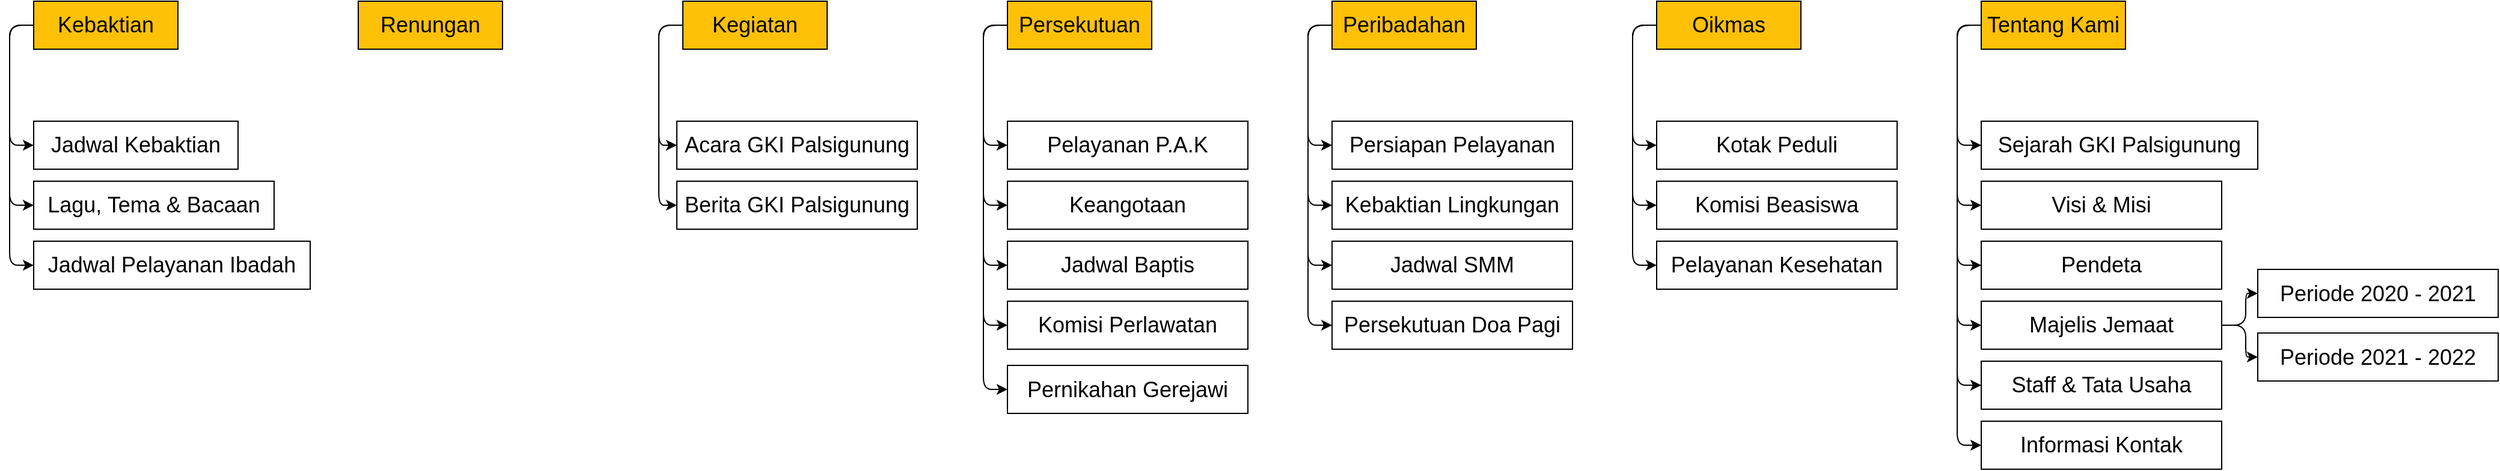 <mxfile version="15.7.4" type="github" pages="2">
  <diagram id="7AULFHyz5qsApN5HjDMf" name="Website">
    <mxGraphModel dx="1730" dy="975" grid="1" gridSize="10" guides="1" tooltips="1" connect="1" arrows="1" fold="1" page="1" pageScale="1" pageWidth="1169" pageHeight="827" math="0" shadow="0">
      <root>
        <mxCell id="0" />
        <mxCell id="1" parent="0" />
        <mxCell id="ZnOyd_s6FaFxM5RJmOr9-26" style="edgeStyle=orthogonalEdgeStyle;orthogonalLoop=1;jettySize=auto;html=1;exitX=0;exitY=0.5;exitDx=0;exitDy=0;entryX=0;entryY=0.5;entryDx=0;entryDy=0;fontSize=18;" parent="1" source="ZnOyd_s6FaFxM5RJmOr9-1" target="ZnOyd_s6FaFxM5RJmOr9-11" edge="1">
          <mxGeometry relative="1" as="geometry" />
        </mxCell>
        <mxCell id="ZnOyd_s6FaFxM5RJmOr9-27" style="edgeStyle=orthogonalEdgeStyle;orthogonalLoop=1;jettySize=auto;html=1;exitX=0;exitY=0.5;exitDx=0;exitDy=0;entryX=0;entryY=0.5;entryDx=0;entryDy=0;fontSize=18;" parent="1" source="ZnOyd_s6FaFxM5RJmOr9-1" target="ZnOyd_s6FaFxM5RJmOr9-12" edge="1">
          <mxGeometry relative="1" as="geometry" />
        </mxCell>
        <mxCell id="ZnOyd_s6FaFxM5RJmOr9-28" style="edgeStyle=orthogonalEdgeStyle;orthogonalLoop=1;jettySize=auto;html=1;exitX=0;exitY=0.5;exitDx=0;exitDy=0;entryX=0;entryY=0.5;entryDx=0;entryDy=0;fontSize=18;" parent="1" source="ZnOyd_s6FaFxM5RJmOr9-1" target="ZnOyd_s6FaFxM5RJmOr9-13" edge="1">
          <mxGeometry relative="1" as="geometry" />
        </mxCell>
        <mxCell id="ZnOyd_s6FaFxM5RJmOr9-1" value="&lt;font style=&quot;font-size: 18px&quot;&gt;Kebaktian&lt;/font&gt;" style="whiteSpace=wrap;html=1;rounded=0;fillColor=#FFC107;" parent="1" vertex="1">
          <mxGeometry x="50" y="90" width="120" height="40" as="geometry" />
        </mxCell>
        <mxCell id="ZnOyd_s6FaFxM5RJmOr9-2" value="&lt;font style=&quot;font-size: 18px&quot;&gt;Renungan&lt;/font&gt;" style="whiteSpace=wrap;html=1;rounded=0;fillColor=#FFC107;" parent="1" vertex="1">
          <mxGeometry x="320" y="90" width="120" height="40" as="geometry" />
        </mxCell>
        <mxCell id="ZnOyd_s6FaFxM5RJmOr9-29" style="edgeStyle=orthogonalEdgeStyle;orthogonalLoop=1;jettySize=auto;html=1;exitX=0;exitY=0.5;exitDx=0;exitDy=0;entryX=0;entryY=0.5;entryDx=0;entryDy=0;fontSize=18;" parent="1" source="ZnOyd_s6FaFxM5RJmOr9-3" target="ZnOyd_s6FaFxM5RJmOr9-17" edge="1">
          <mxGeometry relative="1" as="geometry" />
        </mxCell>
        <mxCell id="ZnOyd_s6FaFxM5RJmOr9-30" style="edgeStyle=orthogonalEdgeStyle;orthogonalLoop=1;jettySize=auto;html=1;exitX=0;exitY=0.5;exitDx=0;exitDy=0;entryX=0;entryY=0.5;entryDx=0;entryDy=0;fontSize=18;" parent="1" source="ZnOyd_s6FaFxM5RJmOr9-3" target="ZnOyd_s6FaFxM5RJmOr9-18" edge="1">
          <mxGeometry relative="1" as="geometry" />
        </mxCell>
        <mxCell id="ZnOyd_s6FaFxM5RJmOr9-3" value="&lt;font style=&quot;font-size: 18px&quot;&gt;Kegiatan&lt;/font&gt;" style="whiteSpace=wrap;html=1;rounded=0;fillColor=#FFC107;" parent="1" vertex="1">
          <mxGeometry x="590" y="90" width="120" height="40" as="geometry" />
        </mxCell>
        <mxCell id="ZnOyd_s6FaFxM5RJmOr9-34" style="edgeStyle=orthogonalEdgeStyle;orthogonalLoop=1;jettySize=auto;html=1;exitX=0;exitY=0.5;exitDx=0;exitDy=0;entryX=0;entryY=0.5;entryDx=0;entryDy=0;fontSize=18;" parent="1" source="ZnOyd_s6FaFxM5RJmOr9-4" target="ZnOyd_s6FaFxM5RJmOr9-21" edge="1">
          <mxGeometry relative="1" as="geometry" />
        </mxCell>
        <mxCell id="ZnOyd_s6FaFxM5RJmOr9-35" style="edgeStyle=orthogonalEdgeStyle;orthogonalLoop=1;jettySize=auto;html=1;exitX=0;exitY=0.5;exitDx=0;exitDy=0;entryX=0;entryY=0.5;entryDx=0;entryDy=0;fontSize=18;" parent="1" source="ZnOyd_s6FaFxM5RJmOr9-4" target="ZnOyd_s6FaFxM5RJmOr9-22" edge="1">
          <mxGeometry relative="1" as="geometry" />
        </mxCell>
        <mxCell id="ZnOyd_s6FaFxM5RJmOr9-36" style="edgeStyle=orthogonalEdgeStyle;orthogonalLoop=1;jettySize=auto;html=1;exitX=0;exitY=0.5;exitDx=0;exitDy=0;entryX=0;entryY=0.5;entryDx=0;entryDy=0;fontSize=18;" parent="1" source="ZnOyd_s6FaFxM5RJmOr9-4" target="ZnOyd_s6FaFxM5RJmOr9-31" edge="1">
          <mxGeometry relative="1" as="geometry" />
        </mxCell>
        <mxCell id="ZnOyd_s6FaFxM5RJmOr9-37" style="edgeStyle=orthogonalEdgeStyle;orthogonalLoop=1;jettySize=auto;html=1;exitX=0;exitY=0.5;exitDx=0;exitDy=0;entryX=0;entryY=0.5;entryDx=0;entryDy=0;fontSize=18;" parent="1" source="ZnOyd_s6FaFxM5RJmOr9-4" target="ZnOyd_s6FaFxM5RJmOr9-32" edge="1">
          <mxGeometry relative="1" as="geometry" />
        </mxCell>
        <mxCell id="ZnOyd_s6FaFxM5RJmOr9-38" style="edgeStyle=orthogonalEdgeStyle;orthogonalLoop=1;jettySize=auto;html=1;exitX=0;exitY=0.5;exitDx=0;exitDy=0;entryX=0;entryY=0.5;entryDx=0;entryDy=0;fontSize=18;" parent="1" source="ZnOyd_s6FaFxM5RJmOr9-4" target="ZnOyd_s6FaFxM5RJmOr9-33" edge="1">
          <mxGeometry relative="1" as="geometry" />
        </mxCell>
        <mxCell id="ZnOyd_s6FaFxM5RJmOr9-4" value="&lt;font style=&quot;font-size: 18px&quot;&gt;Persekutuan&lt;/font&gt;" style="whiteSpace=wrap;html=1;rounded=0;fillColor=#FFC107;" parent="1" vertex="1">
          <mxGeometry x="860" y="90" width="120" height="40" as="geometry" />
        </mxCell>
        <mxCell id="ZnOyd_s6FaFxM5RJmOr9-44" style="edgeStyle=orthogonalEdgeStyle;orthogonalLoop=1;jettySize=auto;html=1;exitX=0;exitY=0.5;exitDx=0;exitDy=0;entryX=0;entryY=0.5;entryDx=0;entryDy=0;fontSize=18;" parent="1" source="ZnOyd_s6FaFxM5RJmOr9-5" target="ZnOyd_s6FaFxM5RJmOr9-39" edge="1">
          <mxGeometry relative="1" as="geometry" />
        </mxCell>
        <mxCell id="ZnOyd_s6FaFxM5RJmOr9-45" style="edgeStyle=orthogonalEdgeStyle;orthogonalLoop=1;jettySize=auto;html=1;exitX=0;exitY=0.5;exitDx=0;exitDy=0;entryX=0;entryY=0.5;entryDx=0;entryDy=0;fontSize=18;" parent="1" source="ZnOyd_s6FaFxM5RJmOr9-5" target="ZnOyd_s6FaFxM5RJmOr9-40" edge="1">
          <mxGeometry relative="1" as="geometry" />
        </mxCell>
        <mxCell id="ZnOyd_s6FaFxM5RJmOr9-46" style="edgeStyle=orthogonalEdgeStyle;orthogonalLoop=1;jettySize=auto;html=1;exitX=0;exitY=0.5;exitDx=0;exitDy=0;entryX=0;entryY=0.5;entryDx=0;entryDy=0;fontSize=18;" parent="1" source="ZnOyd_s6FaFxM5RJmOr9-5" target="ZnOyd_s6FaFxM5RJmOr9-41" edge="1">
          <mxGeometry relative="1" as="geometry" />
        </mxCell>
        <mxCell id="ZnOyd_s6FaFxM5RJmOr9-47" style="edgeStyle=orthogonalEdgeStyle;orthogonalLoop=1;jettySize=auto;html=1;exitX=0;exitY=0.5;exitDx=0;exitDy=0;entryX=0;entryY=0.5;entryDx=0;entryDy=0;fontSize=18;" parent="1" source="ZnOyd_s6FaFxM5RJmOr9-5" target="ZnOyd_s6FaFxM5RJmOr9-42" edge="1">
          <mxGeometry relative="1" as="geometry" />
        </mxCell>
        <mxCell id="ZnOyd_s6FaFxM5RJmOr9-5" value="&lt;font style=&quot;font-size: 18px&quot;&gt;Peribadahan&lt;/font&gt;" style="whiteSpace=wrap;html=1;rounded=0;fillColor=#FFC107;" parent="1" vertex="1">
          <mxGeometry x="1130" y="90" width="120" height="40" as="geometry" />
        </mxCell>
        <mxCell id="ZnOyd_s6FaFxM5RJmOr9-51" style="edgeStyle=orthogonalEdgeStyle;orthogonalLoop=1;jettySize=auto;html=1;exitX=0;exitY=0.5;exitDx=0;exitDy=0;entryX=0;entryY=0.5;entryDx=0;entryDy=0;fontSize=18;" parent="1" source="ZnOyd_s6FaFxM5RJmOr9-6" target="ZnOyd_s6FaFxM5RJmOr9-48" edge="1">
          <mxGeometry relative="1" as="geometry" />
        </mxCell>
        <mxCell id="ZnOyd_s6FaFxM5RJmOr9-52" style="edgeStyle=orthogonalEdgeStyle;orthogonalLoop=1;jettySize=auto;html=1;exitX=0;exitY=0.5;exitDx=0;exitDy=0;entryX=0;entryY=0.5;entryDx=0;entryDy=0;fontSize=18;" parent="1" source="ZnOyd_s6FaFxM5RJmOr9-6" target="ZnOyd_s6FaFxM5RJmOr9-49" edge="1">
          <mxGeometry relative="1" as="geometry" />
        </mxCell>
        <mxCell id="ZnOyd_s6FaFxM5RJmOr9-53" style="edgeStyle=orthogonalEdgeStyle;orthogonalLoop=1;jettySize=auto;html=1;exitX=0;exitY=0.5;exitDx=0;exitDy=0;entryX=0;entryY=0.5;entryDx=0;entryDy=0;fontSize=18;" parent="1" source="ZnOyd_s6FaFxM5RJmOr9-6" target="ZnOyd_s6FaFxM5RJmOr9-50" edge="1">
          <mxGeometry relative="1" as="geometry" />
        </mxCell>
        <mxCell id="ZnOyd_s6FaFxM5RJmOr9-6" value="&lt;font style=&quot;font-size: 18px&quot;&gt;Oikmas&lt;/font&gt;" style="whiteSpace=wrap;html=1;rounded=0;fillColor=#FFC107;" parent="1" vertex="1">
          <mxGeometry x="1400" y="90" width="120" height="40" as="geometry" />
        </mxCell>
        <mxCell id="ZnOyd_s6FaFxM5RJmOr9-61" style="edgeStyle=orthogonalEdgeStyle;orthogonalLoop=1;jettySize=auto;html=1;exitX=0;exitY=0.5;exitDx=0;exitDy=0;entryX=0;entryY=0.5;entryDx=0;entryDy=0;fontSize=18;" parent="1" source="ZnOyd_s6FaFxM5RJmOr9-7" target="ZnOyd_s6FaFxM5RJmOr9-54" edge="1">
          <mxGeometry relative="1" as="geometry" />
        </mxCell>
        <mxCell id="ZnOyd_s6FaFxM5RJmOr9-62" style="edgeStyle=orthogonalEdgeStyle;orthogonalLoop=1;jettySize=auto;html=1;exitX=0;exitY=0.5;exitDx=0;exitDy=0;entryX=0;entryY=0.5;entryDx=0;entryDy=0;fontSize=18;" parent="1" source="ZnOyd_s6FaFxM5RJmOr9-7" target="ZnOyd_s6FaFxM5RJmOr9-55" edge="1">
          <mxGeometry relative="1" as="geometry" />
        </mxCell>
        <mxCell id="ZnOyd_s6FaFxM5RJmOr9-63" style="edgeStyle=orthogonalEdgeStyle;orthogonalLoop=1;jettySize=auto;html=1;exitX=0;exitY=0.5;exitDx=0;exitDy=0;entryX=0;entryY=0.5;entryDx=0;entryDy=0;fontSize=18;" parent="1" source="ZnOyd_s6FaFxM5RJmOr9-7" target="ZnOyd_s6FaFxM5RJmOr9-56" edge="1">
          <mxGeometry relative="1" as="geometry" />
        </mxCell>
        <mxCell id="ZnOyd_s6FaFxM5RJmOr9-64" style="edgeStyle=orthogonalEdgeStyle;orthogonalLoop=1;jettySize=auto;html=1;exitX=0;exitY=0.5;exitDx=0;exitDy=0;entryX=0;entryY=0.5;entryDx=0;entryDy=0;fontSize=18;" parent="1" source="ZnOyd_s6FaFxM5RJmOr9-7" target="ZnOyd_s6FaFxM5RJmOr9-57" edge="1">
          <mxGeometry relative="1" as="geometry" />
        </mxCell>
        <mxCell id="ZnOyd_s6FaFxM5RJmOr9-65" style="edgeStyle=orthogonalEdgeStyle;orthogonalLoop=1;jettySize=auto;html=1;exitX=0;exitY=0.5;exitDx=0;exitDy=0;entryX=0;entryY=0.5;entryDx=0;entryDy=0;fontSize=18;" parent="1" source="ZnOyd_s6FaFxM5RJmOr9-7" target="ZnOyd_s6FaFxM5RJmOr9-58" edge="1">
          <mxGeometry relative="1" as="geometry" />
        </mxCell>
        <mxCell id="ZnOyd_s6FaFxM5RJmOr9-66" style="edgeStyle=orthogonalEdgeStyle;orthogonalLoop=1;jettySize=auto;html=1;exitX=0;exitY=0.5;exitDx=0;exitDy=0;entryX=0;entryY=0.5;entryDx=0;entryDy=0;fontSize=18;" parent="1" source="ZnOyd_s6FaFxM5RJmOr9-7" target="ZnOyd_s6FaFxM5RJmOr9-59" edge="1">
          <mxGeometry relative="1" as="geometry" />
        </mxCell>
        <mxCell id="ZnOyd_s6FaFxM5RJmOr9-7" value="&lt;font style=&quot;font-size: 18px&quot;&gt;Tentang Kami&lt;/font&gt;" style="whiteSpace=wrap;html=1;rounded=0;fillColor=#FFC107;" parent="1" vertex="1">
          <mxGeometry x="1670" y="90" width="120" height="40" as="geometry" />
        </mxCell>
        <mxCell id="ZnOyd_s6FaFxM5RJmOr9-11" value="&lt;font style=&quot;font-size: 18px&quot;&gt;Jadwal Kebaktian&lt;/font&gt;" style="whiteSpace=wrap;html=1;rounded=0;" parent="1" vertex="1">
          <mxGeometry x="50" y="190" width="170" height="40" as="geometry" />
        </mxCell>
        <mxCell id="ZnOyd_s6FaFxM5RJmOr9-12" value="&lt;font style=&quot;font-size: 18px&quot;&gt;Lagu, Tema &amp;amp; Bacaan&lt;/font&gt;" style="whiteSpace=wrap;html=1;rounded=0;" parent="1" vertex="1">
          <mxGeometry x="50" y="240" width="200" height="40" as="geometry" />
        </mxCell>
        <mxCell id="ZnOyd_s6FaFxM5RJmOr9-13" value="&lt;font style=&quot;font-size: 18px&quot;&gt;Jadwal Pelayanan Ibadah&lt;/font&gt;" style="whiteSpace=wrap;html=1;rounded=0;" parent="1" vertex="1">
          <mxGeometry x="50" y="290" width="230" height="40" as="geometry" />
        </mxCell>
        <mxCell id="ZnOyd_s6FaFxM5RJmOr9-17" value="&lt;font style=&quot;font-size: 18px&quot;&gt;Acara GKI Palsigunung&lt;/font&gt;" style="whiteSpace=wrap;html=1;rounded=0;" parent="1" vertex="1">
          <mxGeometry x="585" y="190" width="200" height="40" as="geometry" />
        </mxCell>
        <mxCell id="ZnOyd_s6FaFxM5RJmOr9-18" value="&lt;font style=&quot;font-size: 18px&quot;&gt;Berita GKI Palsigunung&lt;/font&gt;" style="whiteSpace=wrap;html=1;rounded=0;" parent="1" vertex="1">
          <mxGeometry x="585" y="240" width="200" height="40" as="geometry" />
        </mxCell>
        <mxCell id="ZnOyd_s6FaFxM5RJmOr9-21" value="&lt;font style=&quot;font-size: 18px&quot;&gt;Pelayanan P.A.K&lt;/font&gt;" style="whiteSpace=wrap;html=1;rounded=0;" parent="1" vertex="1">
          <mxGeometry x="860" y="190" width="200" height="40" as="geometry" />
        </mxCell>
        <mxCell id="ZnOyd_s6FaFxM5RJmOr9-22" value="&lt;font style=&quot;font-size: 18px&quot;&gt;Keangotaan&lt;/font&gt;" style="whiteSpace=wrap;html=1;rounded=0;" parent="1" vertex="1">
          <mxGeometry x="860" y="240" width="200" height="40" as="geometry" />
        </mxCell>
        <mxCell id="ZnOyd_s6FaFxM5RJmOr9-31" value="&lt;font style=&quot;font-size: 18px&quot;&gt;Jadwal Baptis&lt;/font&gt;" style="whiteSpace=wrap;html=1;rounded=0;" parent="1" vertex="1">
          <mxGeometry x="860" y="290" width="200" height="40" as="geometry" />
        </mxCell>
        <mxCell id="ZnOyd_s6FaFxM5RJmOr9-32" value="&lt;font style=&quot;font-size: 18px&quot;&gt;Komisi Perlawatan&lt;/font&gt;" style="whiteSpace=wrap;html=1;rounded=0;" parent="1" vertex="1">
          <mxGeometry x="860" y="340" width="200" height="40" as="geometry" />
        </mxCell>
        <mxCell id="ZnOyd_s6FaFxM5RJmOr9-33" value="&lt;font style=&quot;font-size: 18px&quot;&gt;Pernikahan Gerejawi&lt;/font&gt;" style="whiteSpace=wrap;html=1;rounded=0;" parent="1" vertex="1">
          <mxGeometry x="860" y="393.5" width="200" height="40" as="geometry" />
        </mxCell>
        <mxCell id="ZnOyd_s6FaFxM5RJmOr9-39" value="&lt;font style=&quot;font-size: 18px&quot;&gt;Persiapan Pelayanan&lt;/font&gt;" style="whiteSpace=wrap;html=1;rounded=0;" parent="1" vertex="1">
          <mxGeometry x="1130" y="190" width="200" height="40" as="geometry" />
        </mxCell>
        <mxCell id="ZnOyd_s6FaFxM5RJmOr9-40" value="&lt;font style=&quot;font-size: 18px&quot;&gt;Kebaktian Lingkungan&lt;/font&gt;" style="whiteSpace=wrap;html=1;rounded=0;" parent="1" vertex="1">
          <mxGeometry x="1130" y="240" width="200" height="40" as="geometry" />
        </mxCell>
        <mxCell id="ZnOyd_s6FaFxM5RJmOr9-41" value="&lt;font style=&quot;font-size: 18px&quot;&gt;Jadwal SMM&lt;/font&gt;" style="whiteSpace=wrap;html=1;rounded=0;" parent="1" vertex="1">
          <mxGeometry x="1130" y="290" width="200" height="40" as="geometry" />
        </mxCell>
        <mxCell id="ZnOyd_s6FaFxM5RJmOr9-42" value="&lt;font style=&quot;font-size: 18px&quot;&gt;Persekutuan Doa Pagi&lt;/font&gt;" style="whiteSpace=wrap;html=1;rounded=0;" parent="1" vertex="1">
          <mxGeometry x="1130" y="340" width="200" height="40" as="geometry" />
        </mxCell>
        <mxCell id="ZnOyd_s6FaFxM5RJmOr9-48" value="&lt;font style=&quot;font-size: 18px&quot;&gt;Kotak Peduli&lt;/font&gt;" style="whiteSpace=wrap;html=1;rounded=0;" parent="1" vertex="1">
          <mxGeometry x="1400" y="190" width="200" height="40" as="geometry" />
        </mxCell>
        <mxCell id="ZnOyd_s6FaFxM5RJmOr9-49" value="&lt;font style=&quot;font-size: 18px&quot;&gt;Komisi Beasiswa&lt;/font&gt;" style="whiteSpace=wrap;html=1;rounded=0;" parent="1" vertex="1">
          <mxGeometry x="1400" y="240" width="200" height="40" as="geometry" />
        </mxCell>
        <mxCell id="ZnOyd_s6FaFxM5RJmOr9-50" value="&lt;font style=&quot;font-size: 18px&quot;&gt;Pelayanan Kesehatan&lt;/font&gt;" style="whiteSpace=wrap;html=1;rounded=0;" parent="1" vertex="1">
          <mxGeometry x="1400" y="290" width="200" height="40" as="geometry" />
        </mxCell>
        <mxCell id="ZnOyd_s6FaFxM5RJmOr9-54" value="&lt;font style=&quot;font-size: 18px&quot;&gt;Sejarah GKI Palsigunung&lt;/font&gt;" style="whiteSpace=wrap;html=1;rounded=0;" parent="1" vertex="1">
          <mxGeometry x="1670" y="190" width="230" height="40" as="geometry" />
        </mxCell>
        <mxCell id="ZnOyd_s6FaFxM5RJmOr9-55" value="&lt;font style=&quot;font-size: 18px&quot;&gt;Visi &amp;amp; Misi&lt;/font&gt;" style="whiteSpace=wrap;html=1;rounded=0;" parent="1" vertex="1">
          <mxGeometry x="1670" y="240" width="200" height="40" as="geometry" />
        </mxCell>
        <mxCell id="ZnOyd_s6FaFxM5RJmOr9-56" value="&lt;font style=&quot;font-size: 18px&quot;&gt;Pendeta&lt;/font&gt;" style="whiteSpace=wrap;html=1;rounded=0;" parent="1" vertex="1">
          <mxGeometry x="1670" y="290" width="200" height="40" as="geometry" />
        </mxCell>
        <mxCell id="ZnOyd_s6FaFxM5RJmOr9-70" style="edgeStyle=orthogonalEdgeStyle;orthogonalLoop=1;jettySize=auto;html=1;exitX=1;exitY=0.5;exitDx=0;exitDy=0;entryX=0;entryY=0.5;entryDx=0;entryDy=0;fontSize=18;" parent="1" source="ZnOyd_s6FaFxM5RJmOr9-57" target="ZnOyd_s6FaFxM5RJmOr9-67" edge="1">
          <mxGeometry relative="1" as="geometry" />
        </mxCell>
        <mxCell id="ZnOyd_s6FaFxM5RJmOr9-71" style="edgeStyle=orthogonalEdgeStyle;orthogonalLoop=1;jettySize=auto;html=1;exitX=1;exitY=0.5;exitDx=0;exitDy=0;entryX=0;entryY=0.5;entryDx=0;entryDy=0;fontSize=18;" parent="1" source="ZnOyd_s6FaFxM5RJmOr9-57" target="ZnOyd_s6FaFxM5RJmOr9-68" edge="1">
          <mxGeometry relative="1" as="geometry" />
        </mxCell>
        <mxCell id="ZnOyd_s6FaFxM5RJmOr9-57" value="&lt;font style=&quot;font-size: 18px&quot;&gt;Majelis Jemaat&lt;/font&gt;" style="whiteSpace=wrap;html=1;rounded=0;" parent="1" vertex="1">
          <mxGeometry x="1670" y="340" width="200" height="40" as="geometry" />
        </mxCell>
        <mxCell id="ZnOyd_s6FaFxM5RJmOr9-58" value="&lt;font style=&quot;font-size: 18px&quot;&gt;Staff &amp;amp; Tata Usaha&lt;/font&gt;" style="whiteSpace=wrap;html=1;rounded=0;" parent="1" vertex="1">
          <mxGeometry x="1670" y="390" width="200" height="40" as="geometry" />
        </mxCell>
        <mxCell id="ZnOyd_s6FaFxM5RJmOr9-59" value="&lt;font style=&quot;font-size: 18px&quot;&gt;Informasi Kontak&lt;/font&gt;" style="whiteSpace=wrap;html=1;rounded=0;" parent="1" vertex="1">
          <mxGeometry x="1670" y="440" width="200" height="40" as="geometry" />
        </mxCell>
        <mxCell id="ZnOyd_s6FaFxM5RJmOr9-67" value="&lt;font style=&quot;font-size: 18px&quot;&gt;Periode 2020 - 2021&lt;/font&gt;" style="whiteSpace=wrap;html=1;rounded=0;" parent="1" vertex="1">
          <mxGeometry x="1900" y="313.5" width="200" height="40" as="geometry" />
        </mxCell>
        <mxCell id="ZnOyd_s6FaFxM5RJmOr9-68" value="&lt;font style=&quot;font-size: 18px&quot;&gt;Periode 2021 - 2022&lt;/font&gt;" style="whiteSpace=wrap;html=1;rounded=0;" parent="1" vertex="1">
          <mxGeometry x="1900" y="366.5" width="200" height="40" as="geometry" />
        </mxCell>
      </root>
    </mxGraphModel>
  </diagram>
  <diagram name="Mobile Application" id="D6u4H3SOBDfg5aEY_SB5">
    <mxGraphModel dx="1730" dy="975" grid="1" gridSize="10" guides="1" tooltips="1" connect="1" arrows="1" fold="1" page="1" pageScale="1" pageWidth="1169" pageHeight="827" math="0" shadow="0">
      <root>
        <mxCell id="OJvUEoggR4DSw2i5ZtSV-0" />
        <mxCell id="OJvUEoggR4DSw2i5ZtSV-1" parent="OJvUEoggR4DSw2i5ZtSV-0" />
        <mxCell id="OJvUEoggR4DSw2i5ZtSV-2" style="edgeStyle=orthogonalEdgeStyle;orthogonalLoop=1;jettySize=auto;html=1;exitX=0;exitY=0.5;exitDx=0;exitDy=0;entryX=0;entryY=0.5;entryDx=0;entryDy=0;fontSize=18;" edge="1" parent="OJvUEoggR4DSw2i5ZtSV-1" source="OJvUEoggR4DSw2i5ZtSV-5" target="OJvUEoggR4DSw2i5ZtSV-32">
          <mxGeometry relative="1" as="geometry" />
        </mxCell>
        <mxCell id="OJvUEoggR4DSw2i5ZtSV-3" style="edgeStyle=orthogonalEdgeStyle;orthogonalLoop=1;jettySize=auto;html=1;exitX=0;exitY=0.5;exitDx=0;exitDy=0;entryX=0;entryY=0.5;entryDx=0;entryDy=0;fontSize=18;" edge="1" parent="OJvUEoggR4DSw2i5ZtSV-1" source="OJvUEoggR4DSw2i5ZtSV-5" target="OJvUEoggR4DSw2i5ZtSV-33">
          <mxGeometry relative="1" as="geometry" />
        </mxCell>
        <mxCell id="OJvUEoggR4DSw2i5ZtSV-4" style="edgeStyle=orthogonalEdgeStyle;orthogonalLoop=1;jettySize=auto;html=1;exitX=0;exitY=0.5;exitDx=0;exitDy=0;entryX=0;entryY=0.5;entryDx=0;entryDy=0;fontSize=18;" edge="1" parent="OJvUEoggR4DSw2i5ZtSV-1" source="OJvUEoggR4DSw2i5ZtSV-5" target="OJvUEoggR4DSw2i5ZtSV-34">
          <mxGeometry relative="1" as="geometry" />
        </mxCell>
        <mxCell id="OJvUEoggR4DSw2i5ZtSV-5" value="&lt;font style=&quot;font-size: 18px&quot;&gt;Kebaktian&lt;/font&gt;" style="whiteSpace=wrap;html=1;rounded=0;fillColor=#FFC107;" vertex="1" parent="OJvUEoggR4DSw2i5ZtSV-1">
          <mxGeometry x="50" y="90" width="120" height="40" as="geometry" />
        </mxCell>
        <mxCell id="LNnshBA_kn68CHYXh_f_-6" style="edgeStyle=orthogonalEdgeStyle;rounded=0;orthogonalLoop=1;jettySize=auto;html=1;exitX=0;exitY=0.5;exitDx=0;exitDy=0;entryX=0;entryY=0.5;entryDx=0;entryDy=0;" edge="1" parent="OJvUEoggR4DSw2i5ZtSV-1" source="OJvUEoggR4DSw2i5ZtSV-6" target="LNnshBA_kn68CHYXh_f_-0">
          <mxGeometry relative="1" as="geometry" />
        </mxCell>
        <mxCell id="LNnshBA_kn68CHYXh_f_-7" style="edgeStyle=orthogonalEdgeStyle;rounded=0;orthogonalLoop=1;jettySize=auto;html=1;exitX=0;exitY=0.5;exitDx=0;exitDy=0;entryX=0;entryY=0.5;entryDx=0;entryDy=0;" edge="1" parent="OJvUEoggR4DSw2i5ZtSV-1" source="OJvUEoggR4DSw2i5ZtSV-6" target="LNnshBA_kn68CHYXh_f_-1">
          <mxGeometry relative="1" as="geometry" />
        </mxCell>
        <mxCell id="LNnshBA_kn68CHYXh_f_-8" style="edgeStyle=orthogonalEdgeStyle;rounded=0;orthogonalLoop=1;jettySize=auto;html=1;exitX=0;exitY=0.5;exitDx=0;exitDy=0;entryX=0;entryY=0.5;entryDx=0;entryDy=0;" edge="1" parent="OJvUEoggR4DSw2i5ZtSV-1" source="OJvUEoggR4DSw2i5ZtSV-6" target="LNnshBA_kn68CHYXh_f_-2">
          <mxGeometry relative="1" as="geometry" />
        </mxCell>
        <mxCell id="LNnshBA_kn68CHYXh_f_-9" style="edgeStyle=orthogonalEdgeStyle;rounded=0;orthogonalLoop=1;jettySize=auto;html=1;exitX=0;exitY=0.5;exitDx=0;exitDy=0;entryX=0;entryY=0.5;entryDx=0;entryDy=0;" edge="1" parent="OJvUEoggR4DSw2i5ZtSV-1" source="OJvUEoggR4DSw2i5ZtSV-6" target="LNnshBA_kn68CHYXh_f_-3">
          <mxGeometry relative="1" as="geometry" />
        </mxCell>
        <mxCell id="LNnshBA_kn68CHYXh_f_-10" style="edgeStyle=orthogonalEdgeStyle;rounded=0;orthogonalLoop=1;jettySize=auto;html=1;exitX=0;exitY=0.5;exitDx=0;exitDy=0;entryX=0;entryY=0.5;entryDx=0;entryDy=0;" edge="1" parent="OJvUEoggR4DSw2i5ZtSV-1" source="OJvUEoggR4DSw2i5ZtSV-6" target="LNnshBA_kn68CHYXh_f_-4">
          <mxGeometry relative="1" as="geometry" />
        </mxCell>
        <mxCell id="LNnshBA_kn68CHYXh_f_-11" style="edgeStyle=orthogonalEdgeStyle;rounded=0;orthogonalLoop=1;jettySize=auto;html=1;exitX=0;exitY=0.5;exitDx=0;exitDy=0;entryX=0;entryY=0.5;entryDx=0;entryDy=0;" edge="1" parent="OJvUEoggR4DSw2i5ZtSV-1" source="OJvUEoggR4DSw2i5ZtSV-6" target="LNnshBA_kn68CHYXh_f_-5">
          <mxGeometry relative="1" as="geometry" />
        </mxCell>
        <mxCell id="OJvUEoggR4DSw2i5ZtSV-6" value="&lt;font style=&quot;font-size: 18px&quot;&gt;Agenda&lt;/font&gt;" style="whiteSpace=wrap;html=1;rounded=0;fillColor=#FFC107;" vertex="1" parent="OJvUEoggR4DSw2i5ZtSV-1">
          <mxGeometry x="320" y="90" width="120" height="40" as="geometry" />
        </mxCell>
        <mxCell id="OJvUEoggR4DSw2i5ZtSV-7" style="edgeStyle=orthogonalEdgeStyle;orthogonalLoop=1;jettySize=auto;html=1;exitX=0;exitY=0.5;exitDx=0;exitDy=0;entryX=0;entryY=0.5;entryDx=0;entryDy=0;fontSize=18;" edge="1" parent="OJvUEoggR4DSw2i5ZtSV-1" source="OJvUEoggR4DSw2i5ZtSV-9" target="OJvUEoggR4DSw2i5ZtSV-35">
          <mxGeometry relative="1" as="geometry" />
        </mxCell>
        <mxCell id="OJvUEoggR4DSw2i5ZtSV-8" style="edgeStyle=orthogonalEdgeStyle;orthogonalLoop=1;jettySize=auto;html=1;exitX=0;exitY=0.5;exitDx=0;exitDy=0;entryX=0;entryY=0.5;entryDx=0;entryDy=0;fontSize=18;" edge="1" parent="OJvUEoggR4DSw2i5ZtSV-1" source="OJvUEoggR4DSw2i5ZtSV-9" target="OJvUEoggR4DSw2i5ZtSV-36">
          <mxGeometry relative="1" as="geometry" />
        </mxCell>
        <mxCell id="LNnshBA_kn68CHYXh_f_-16" style="edgeStyle=orthogonalEdgeStyle;rounded=0;orthogonalLoop=1;jettySize=auto;html=1;exitX=0;exitY=0.5;exitDx=0;exitDy=0;entryX=0;entryY=0.5;entryDx=0;entryDy=0;" edge="1" parent="OJvUEoggR4DSw2i5ZtSV-1" source="OJvUEoggR4DSw2i5ZtSV-9" target="LNnshBA_kn68CHYXh_f_-13">
          <mxGeometry relative="1" as="geometry" />
        </mxCell>
        <mxCell id="LNnshBA_kn68CHYXh_f_-17" style="edgeStyle=orthogonalEdgeStyle;rounded=0;orthogonalLoop=1;jettySize=auto;html=1;exitX=0;exitY=0.5;exitDx=0;exitDy=0;entryX=0;entryY=0.5;entryDx=0;entryDy=0;" edge="1" parent="OJvUEoggR4DSw2i5ZtSV-1" source="OJvUEoggR4DSw2i5ZtSV-9" target="LNnshBA_kn68CHYXh_f_-14">
          <mxGeometry relative="1" as="geometry" />
        </mxCell>
        <mxCell id="LNnshBA_kn68CHYXh_f_-18" style="edgeStyle=orthogonalEdgeStyle;rounded=0;orthogonalLoop=1;jettySize=auto;html=1;exitX=0;exitY=0.5;exitDx=0;exitDy=0;entryX=0;entryY=0.5;entryDx=0;entryDy=0;" edge="1" parent="OJvUEoggR4DSw2i5ZtSV-1" source="OJvUEoggR4DSw2i5ZtSV-9" target="LNnshBA_kn68CHYXh_f_-15">
          <mxGeometry relative="1" as="geometry" />
        </mxCell>
        <mxCell id="OJvUEoggR4DSw2i5ZtSV-9" value="&lt;font style=&quot;font-size: 18px&quot;&gt;Bidang Kategorial&lt;/font&gt;" style="whiteSpace=wrap;html=1;rounded=0;fillColor=#FFC107;" vertex="1" parent="OJvUEoggR4DSw2i5ZtSV-1">
          <mxGeometry x="590" y="90" width="170" height="40" as="geometry" />
        </mxCell>
        <mxCell id="OJvUEoggR4DSw2i5ZtSV-10" style="edgeStyle=orthogonalEdgeStyle;orthogonalLoop=1;jettySize=auto;html=1;exitX=0;exitY=0.5;exitDx=0;exitDy=0;entryX=0;entryY=0.5;entryDx=0;entryDy=0;fontSize=18;" edge="1" parent="OJvUEoggR4DSw2i5ZtSV-1" source="OJvUEoggR4DSw2i5ZtSV-15" target="OJvUEoggR4DSw2i5ZtSV-37">
          <mxGeometry relative="1" as="geometry" />
        </mxCell>
        <mxCell id="OJvUEoggR4DSw2i5ZtSV-11" style="edgeStyle=orthogonalEdgeStyle;orthogonalLoop=1;jettySize=auto;html=1;exitX=0;exitY=0.5;exitDx=0;exitDy=0;entryX=0;entryY=0.5;entryDx=0;entryDy=0;fontSize=18;" edge="1" parent="OJvUEoggR4DSw2i5ZtSV-1" source="OJvUEoggR4DSw2i5ZtSV-15" target="OJvUEoggR4DSw2i5ZtSV-38">
          <mxGeometry relative="1" as="geometry" />
        </mxCell>
        <mxCell id="OJvUEoggR4DSw2i5ZtSV-12" style="edgeStyle=orthogonalEdgeStyle;orthogonalLoop=1;jettySize=auto;html=1;exitX=0;exitY=0.5;exitDx=0;exitDy=0;entryX=0;entryY=0.5;entryDx=0;entryDy=0;fontSize=18;" edge="1" parent="OJvUEoggR4DSw2i5ZtSV-1" source="OJvUEoggR4DSw2i5ZtSV-15" target="OJvUEoggR4DSw2i5ZtSV-39">
          <mxGeometry relative="1" as="geometry" />
        </mxCell>
        <mxCell id="OJvUEoggR4DSw2i5ZtSV-13" style="edgeStyle=orthogonalEdgeStyle;orthogonalLoop=1;jettySize=auto;html=1;exitX=0;exitY=0.5;exitDx=0;exitDy=0;entryX=0;entryY=0.5;entryDx=0;entryDy=0;fontSize=18;" edge="1" parent="OJvUEoggR4DSw2i5ZtSV-1" source="OJvUEoggR4DSw2i5ZtSV-15" target="OJvUEoggR4DSw2i5ZtSV-40">
          <mxGeometry relative="1" as="geometry" />
        </mxCell>
        <mxCell id="OJvUEoggR4DSw2i5ZtSV-14" style="edgeStyle=orthogonalEdgeStyle;orthogonalLoop=1;jettySize=auto;html=1;exitX=0;exitY=0.5;exitDx=0;exitDy=0;entryX=0;entryY=0.5;entryDx=0;entryDy=0;fontSize=18;" edge="1" parent="OJvUEoggR4DSw2i5ZtSV-1" source="OJvUEoggR4DSw2i5ZtSV-15" target="OJvUEoggR4DSw2i5ZtSV-41">
          <mxGeometry relative="1" as="geometry" />
        </mxCell>
        <mxCell id="OJvUEoggR4DSw2i5ZtSV-15" value="&lt;font style=&quot;font-size: 18px&quot;&gt;Bidang Persekutuan&lt;/font&gt;" style="whiteSpace=wrap;html=1;rounded=0;fillColor=#FFC107;" vertex="1" parent="OJvUEoggR4DSw2i5ZtSV-1">
          <mxGeometry x="860" y="90" width="200" height="40" as="geometry" />
        </mxCell>
        <mxCell id="OJvUEoggR4DSw2i5ZtSV-16" style="edgeStyle=orthogonalEdgeStyle;orthogonalLoop=1;jettySize=auto;html=1;exitX=0;exitY=0.5;exitDx=0;exitDy=0;entryX=0;entryY=0.5;entryDx=0;entryDy=0;fontSize=18;" edge="1" parent="OJvUEoggR4DSw2i5ZtSV-1" source="OJvUEoggR4DSw2i5ZtSV-20" target="OJvUEoggR4DSw2i5ZtSV-42">
          <mxGeometry relative="1" as="geometry" />
        </mxCell>
        <mxCell id="OJvUEoggR4DSw2i5ZtSV-17" style="edgeStyle=orthogonalEdgeStyle;orthogonalLoop=1;jettySize=auto;html=1;exitX=0;exitY=0.5;exitDx=0;exitDy=0;entryX=0;entryY=0.5;entryDx=0;entryDy=0;fontSize=18;" edge="1" parent="OJvUEoggR4DSw2i5ZtSV-1" source="OJvUEoggR4DSw2i5ZtSV-20" target="OJvUEoggR4DSw2i5ZtSV-43">
          <mxGeometry relative="1" as="geometry" />
        </mxCell>
        <mxCell id="OJvUEoggR4DSw2i5ZtSV-18" style="edgeStyle=orthogonalEdgeStyle;orthogonalLoop=1;jettySize=auto;html=1;exitX=0;exitY=0.5;exitDx=0;exitDy=0;entryX=0;entryY=0.5;entryDx=0;entryDy=0;fontSize=18;" edge="1" parent="OJvUEoggR4DSw2i5ZtSV-1" source="OJvUEoggR4DSw2i5ZtSV-20" target="OJvUEoggR4DSw2i5ZtSV-44">
          <mxGeometry relative="1" as="geometry" />
        </mxCell>
        <mxCell id="OJvUEoggR4DSw2i5ZtSV-19" style="edgeStyle=orthogonalEdgeStyle;orthogonalLoop=1;jettySize=auto;html=1;exitX=0;exitY=0.5;exitDx=0;exitDy=0;entryX=0;entryY=0.5;entryDx=0;entryDy=0;fontSize=18;" edge="1" parent="OJvUEoggR4DSw2i5ZtSV-1" source="OJvUEoggR4DSw2i5ZtSV-20" target="OJvUEoggR4DSw2i5ZtSV-45">
          <mxGeometry relative="1" as="geometry" />
        </mxCell>
        <mxCell id="OJvUEoggR4DSw2i5ZtSV-20" value="&lt;font style=&quot;font-size: 18px&quot;&gt;Bidang Peribadahan&lt;/font&gt;" style="whiteSpace=wrap;html=1;rounded=0;fillColor=#FFC107;" vertex="1" parent="OJvUEoggR4DSw2i5ZtSV-1">
          <mxGeometry x="1130" y="90" width="200" height="40" as="geometry" />
        </mxCell>
        <mxCell id="OJvUEoggR4DSw2i5ZtSV-21" style="edgeStyle=orthogonalEdgeStyle;orthogonalLoop=1;jettySize=auto;html=1;exitX=0;exitY=0.5;exitDx=0;exitDy=0;entryX=0;entryY=0.5;entryDx=0;entryDy=0;fontSize=18;" edge="1" parent="OJvUEoggR4DSw2i5ZtSV-1" source="OJvUEoggR4DSw2i5ZtSV-24" target="OJvUEoggR4DSw2i5ZtSV-46">
          <mxGeometry relative="1" as="geometry" />
        </mxCell>
        <mxCell id="OJvUEoggR4DSw2i5ZtSV-22" style="edgeStyle=orthogonalEdgeStyle;orthogonalLoop=1;jettySize=auto;html=1;exitX=0;exitY=0.5;exitDx=0;exitDy=0;entryX=0;entryY=0.5;entryDx=0;entryDy=0;fontSize=18;" edge="1" parent="OJvUEoggR4DSw2i5ZtSV-1" source="OJvUEoggR4DSw2i5ZtSV-24" target="OJvUEoggR4DSw2i5ZtSV-47">
          <mxGeometry relative="1" as="geometry" />
        </mxCell>
        <mxCell id="OJvUEoggR4DSw2i5ZtSV-23" style="edgeStyle=orthogonalEdgeStyle;orthogonalLoop=1;jettySize=auto;html=1;exitX=0;exitY=0.5;exitDx=0;exitDy=0;entryX=0;entryY=0.5;entryDx=0;entryDy=0;fontSize=18;" edge="1" parent="OJvUEoggR4DSw2i5ZtSV-1" source="OJvUEoggR4DSw2i5ZtSV-24" target="OJvUEoggR4DSw2i5ZtSV-48">
          <mxGeometry relative="1" as="geometry" />
        </mxCell>
        <mxCell id="OJvUEoggR4DSw2i5ZtSV-24" value="&lt;font style=&quot;font-size: 18px&quot;&gt;Oikmas&lt;/font&gt;" style="whiteSpace=wrap;html=1;rounded=0;fillColor=#FFC107;" vertex="1" parent="OJvUEoggR4DSw2i5ZtSV-1">
          <mxGeometry x="1400" y="90" width="120" height="40" as="geometry" />
        </mxCell>
        <mxCell id="OJvUEoggR4DSw2i5ZtSV-32" value="&lt;font style=&quot;font-size: 18px&quot;&gt;Jadwal Kebaktian&lt;/font&gt;" style="whiteSpace=wrap;html=1;rounded=0;" vertex="1" parent="OJvUEoggR4DSw2i5ZtSV-1">
          <mxGeometry x="50" y="190" width="170" height="40" as="geometry" />
        </mxCell>
        <mxCell id="OJvUEoggR4DSw2i5ZtSV-33" value="&lt;font style=&quot;font-size: 18px&quot;&gt;Lagu, Tema &amp;amp; Bacaan&lt;/font&gt;" style="whiteSpace=wrap;html=1;rounded=0;" vertex="1" parent="OJvUEoggR4DSw2i5ZtSV-1">
          <mxGeometry x="50" y="240" width="200" height="40" as="geometry" />
        </mxCell>
        <mxCell id="OJvUEoggR4DSw2i5ZtSV-34" value="&lt;font style=&quot;font-size: 18px&quot;&gt;Jadwal Pelayanan Ibadah&lt;/font&gt;" style="whiteSpace=wrap;html=1;rounded=0;" vertex="1" parent="OJvUEoggR4DSw2i5ZtSV-1">
          <mxGeometry x="50" y="290" width="230" height="40" as="geometry" />
        </mxCell>
        <mxCell id="OJvUEoggR4DSw2i5ZtSV-35" value="&lt;font style=&quot;font-size: 18px&quot;&gt;Kebaktian Umum&lt;/font&gt;" style="whiteSpace=wrap;html=1;rounded=0;" vertex="1" parent="OJvUEoggR4DSw2i5ZtSV-1">
          <mxGeometry x="585" y="190" width="200" height="40" as="geometry" />
        </mxCell>
        <mxCell id="OJvUEoggR4DSw2i5ZtSV-36" value="&lt;font style=&quot;font-size: 18px&quot;&gt;Kebaktian Anak&lt;/font&gt;" style="whiteSpace=wrap;html=1;rounded=0;" vertex="1" parent="OJvUEoggR4DSw2i5ZtSV-1">
          <mxGeometry x="585" y="240" width="200" height="40" as="geometry" />
        </mxCell>
        <mxCell id="OJvUEoggR4DSw2i5ZtSV-37" value="&lt;font style=&quot;font-size: 18px&quot;&gt;Pelayanan P.A.K&lt;/font&gt;" style="whiteSpace=wrap;html=1;rounded=0;" vertex="1" parent="OJvUEoggR4DSw2i5ZtSV-1">
          <mxGeometry x="860" y="190" width="200" height="40" as="geometry" />
        </mxCell>
        <mxCell id="OJvUEoggR4DSw2i5ZtSV-38" value="&lt;font style=&quot;font-size: 18px&quot;&gt;Keangotaan&lt;/font&gt;" style="whiteSpace=wrap;html=1;rounded=0;" vertex="1" parent="OJvUEoggR4DSw2i5ZtSV-1">
          <mxGeometry x="860" y="240" width="200" height="40" as="geometry" />
        </mxCell>
        <mxCell id="OJvUEoggR4DSw2i5ZtSV-39" value="&lt;font style=&quot;font-size: 18px&quot;&gt;Jadwal Baptis&lt;/font&gt;" style="whiteSpace=wrap;html=1;rounded=0;" vertex="1" parent="OJvUEoggR4DSw2i5ZtSV-1">
          <mxGeometry x="860" y="290" width="200" height="40" as="geometry" />
        </mxCell>
        <mxCell id="OJvUEoggR4DSw2i5ZtSV-40" value="&lt;font style=&quot;font-size: 18px&quot;&gt;Komisi Perlawatan&lt;/font&gt;" style="whiteSpace=wrap;html=1;rounded=0;" vertex="1" parent="OJvUEoggR4DSw2i5ZtSV-1">
          <mxGeometry x="860" y="340" width="200" height="40" as="geometry" />
        </mxCell>
        <mxCell id="OJvUEoggR4DSw2i5ZtSV-41" value="&lt;font style=&quot;font-size: 18px&quot;&gt;Pernikahan Gerejawi&lt;/font&gt;" style="whiteSpace=wrap;html=1;rounded=0;" vertex="1" parent="OJvUEoggR4DSw2i5ZtSV-1">
          <mxGeometry x="860" y="393.5" width="200" height="40" as="geometry" />
        </mxCell>
        <mxCell id="OJvUEoggR4DSw2i5ZtSV-42" value="&lt;font style=&quot;font-size: 18px&quot;&gt;Persiapan Pelayanan&lt;/font&gt;" style="whiteSpace=wrap;html=1;rounded=0;" vertex="1" parent="OJvUEoggR4DSw2i5ZtSV-1">
          <mxGeometry x="1130" y="190" width="200" height="40" as="geometry" />
        </mxCell>
        <mxCell id="OJvUEoggR4DSw2i5ZtSV-43" value="&lt;font style=&quot;font-size: 18px&quot;&gt;Kebaktian Lingkungan&lt;/font&gt;" style="whiteSpace=wrap;html=1;rounded=0;" vertex="1" parent="OJvUEoggR4DSw2i5ZtSV-1">
          <mxGeometry x="1130" y="240" width="200" height="40" as="geometry" />
        </mxCell>
        <mxCell id="OJvUEoggR4DSw2i5ZtSV-44" value="&lt;font style=&quot;font-size: 18px&quot;&gt;Jadwal SMM&lt;/font&gt;" style="whiteSpace=wrap;html=1;rounded=0;" vertex="1" parent="OJvUEoggR4DSw2i5ZtSV-1">
          <mxGeometry x="1130" y="290" width="200" height="40" as="geometry" />
        </mxCell>
        <mxCell id="OJvUEoggR4DSw2i5ZtSV-45" value="&lt;font style=&quot;font-size: 18px&quot;&gt;Persekutuan Doa Pagi&lt;/font&gt;" style="whiteSpace=wrap;html=1;rounded=0;" vertex="1" parent="OJvUEoggR4DSw2i5ZtSV-1">
          <mxGeometry x="1130" y="340" width="200" height="40" as="geometry" />
        </mxCell>
        <mxCell id="OJvUEoggR4DSw2i5ZtSV-46" value="&lt;font style=&quot;font-size: 18px&quot;&gt;Kotak Peduli&lt;/font&gt;" style="whiteSpace=wrap;html=1;rounded=0;" vertex="1" parent="OJvUEoggR4DSw2i5ZtSV-1">
          <mxGeometry x="1400" y="190" width="200" height="40" as="geometry" />
        </mxCell>
        <mxCell id="OJvUEoggR4DSw2i5ZtSV-47" value="&lt;font style=&quot;font-size: 18px&quot;&gt;Komisi Beasiswa&lt;/font&gt;" style="whiteSpace=wrap;html=1;rounded=0;" vertex="1" parent="OJvUEoggR4DSw2i5ZtSV-1">
          <mxGeometry x="1400" y="240" width="200" height="40" as="geometry" />
        </mxCell>
        <mxCell id="OJvUEoggR4DSw2i5ZtSV-48" value="&lt;font style=&quot;font-size: 18px&quot;&gt;Pelayanan Kesehatan&lt;/font&gt;" style="whiteSpace=wrap;html=1;rounded=0;" vertex="1" parent="OJvUEoggR4DSw2i5ZtSV-1">
          <mxGeometry x="1400" y="290" width="200" height="40" as="geometry" />
        </mxCell>
        <mxCell id="LNnshBA_kn68CHYXh_f_-0" value="&lt;font style=&quot;font-size: 18px&quot;&gt;Ulang Tahun Jemaat&lt;/font&gt;" style="whiteSpace=wrap;html=1;rounded=0;" vertex="1" parent="OJvUEoggR4DSw2i5ZtSV-1">
          <mxGeometry x="320" y="190" width="180" height="40" as="geometry" />
        </mxCell>
        <mxCell id="LNnshBA_kn68CHYXh_f_-1" value="&lt;font style=&quot;font-size: 18px&quot;&gt;Pelayanan Pastoral&lt;/font&gt;" style="whiteSpace=wrap;html=1;rounded=0;" vertex="1" parent="OJvUEoggR4DSw2i5ZtSV-1">
          <mxGeometry x="320" y="240" width="180" height="40" as="geometry" />
        </mxCell>
        <mxCell id="LNnshBA_kn68CHYXh_f_-2" value="&lt;font style=&quot;font-size: 18px&quot;&gt;Jadwal Rapat&lt;/font&gt;" style="whiteSpace=wrap;html=1;rounded=0;" vertex="1" parent="OJvUEoggR4DSw2i5ZtSV-1">
          <mxGeometry x="320" y="290" width="180" height="40" as="geometry" />
        </mxCell>
        <mxCell id="LNnshBA_kn68CHYXh_f_-3" value="&lt;font style=&quot;font-size: 18px&quot;&gt;Persidangan Majelis Jemaat&lt;/font&gt;" style="whiteSpace=wrap;html=1;rounded=0;" vertex="1" parent="OJvUEoggR4DSw2i5ZtSV-1">
          <mxGeometry x="320" y="440" width="250" height="40" as="geometry" />
        </mxCell>
        <mxCell id="LNnshBA_kn68CHYXh_f_-4" value="&lt;font style=&quot;font-size: 18px&quot;&gt;Kesempatan Pelayanan&lt;/font&gt;" style="whiteSpace=wrap;html=1;rounded=0;" vertex="1" parent="OJvUEoggR4DSw2i5ZtSV-1">
          <mxGeometry x="320" y="340" width="200" height="40" as="geometry" />
        </mxCell>
        <mxCell id="LNnshBA_kn68CHYXh_f_-5" value="&lt;font style=&quot;font-size: 18px&quot;&gt;Tim Gugus Tugas&lt;/font&gt;" style="whiteSpace=wrap;html=1;rounded=0;" vertex="1" parent="OJvUEoggR4DSw2i5ZtSV-1">
          <mxGeometry x="320" y="390" width="200" height="40" as="geometry" />
        </mxCell>
        <mxCell id="LNnshBA_kn68CHYXh_f_-13" value="&lt;font style=&quot;font-size: 18px&quot;&gt;Kebaktian Remaja&lt;/font&gt;" style="whiteSpace=wrap;html=1;rounded=0;" vertex="1" parent="OJvUEoggR4DSw2i5ZtSV-1">
          <mxGeometry x="585" y="290" width="200" height="40" as="geometry" />
        </mxCell>
        <mxCell id="LNnshBA_kn68CHYXh_f_-14" value="&lt;font style=&quot;font-size: 18px&quot;&gt;Kebaktian Pemuda&lt;/font&gt;" style="whiteSpace=wrap;html=1;rounded=0;" vertex="1" parent="OJvUEoggR4DSw2i5ZtSV-1">
          <mxGeometry x="585" y="340" width="200" height="40" as="geometry" />
        </mxCell>
        <mxCell id="LNnshBA_kn68CHYXh_f_-15" value="&lt;font style=&quot;font-size: 18px&quot;&gt;Kebaktian KUL&lt;/font&gt;" style="whiteSpace=wrap;html=1;rounded=0;" vertex="1" parent="OJvUEoggR4DSw2i5ZtSV-1">
          <mxGeometry x="585" y="390" width="200" height="40" as="geometry" />
        </mxCell>
        <mxCell id="LNnshBA_kn68CHYXh_f_-19" style="edgeStyle=orthogonalEdgeStyle;orthogonalLoop=1;jettySize=auto;html=1;exitX=0;exitY=0.5;exitDx=0;exitDy=0;entryX=0;entryY=0.5;entryDx=0;entryDy=0;fontSize=18;" edge="1" parent="OJvUEoggR4DSw2i5ZtSV-1" source="LNnshBA_kn68CHYXh_f_-22" target="LNnshBA_kn68CHYXh_f_-23">
          <mxGeometry relative="1" as="geometry" />
        </mxCell>
        <mxCell id="LNnshBA_kn68CHYXh_f_-22" value="&lt;font style=&quot;font-size: 18px&quot;&gt;Keuangan&lt;/font&gt;" style="whiteSpace=wrap;html=1;rounded=0;fillColor=#FFC107;" vertex="1" parent="OJvUEoggR4DSw2i5ZtSV-1">
          <mxGeometry x="1664" y="90" width="120" height="40" as="geometry" />
        </mxCell>
        <mxCell id="LNnshBA_kn68CHYXh_f_-23" value="&lt;font style=&quot;font-size: 18px&quot;&gt;Rekapitulasi Persembahan&lt;/font&gt;" style="whiteSpace=wrap;html=1;rounded=0;" vertex="1" parent="OJvUEoggR4DSw2i5ZtSV-1">
          <mxGeometry x="1664" y="190" width="200" height="40" as="geometry" />
        </mxCell>
        <mxCell id="LNnshBA_kn68CHYXh_f_-26" value="&lt;font style=&quot;font-size: 18px&quot;&gt;Kegiatan Mingguan&lt;/font&gt;" style="whiteSpace=wrap;html=1;rounded=0;fillColor=#FFC107;" vertex="1" parent="OJvUEoggR4DSw2i5ZtSV-1">
          <mxGeometry x="1820" y="90" width="120" height="40" as="geometry" />
        </mxCell>
        <mxCell id="LNnshBA_kn68CHYXh_f_-27" value="&lt;font style=&quot;font-size: 18px&quot;&gt;Klinik Hukum&lt;/font&gt;" style="whiteSpace=wrap;html=1;rounded=0;fillColor=#FFC107;" vertex="1" parent="OJvUEoggR4DSw2i5ZtSV-1">
          <mxGeometry x="1970" y="90" width="120" height="40" as="geometry" />
        </mxCell>
        <mxCell id="LNnshBA_kn68CHYXh_f_-28" value="&lt;font style=&quot;font-size: 18px&quot;&gt;Lowongan Kerja&lt;/font&gt;" style="whiteSpace=wrap;html=1;rounded=0;fillColor=#FFC107;" vertex="1" parent="OJvUEoggR4DSw2i5ZtSV-1">
          <mxGeometry x="2120" y="90" width="120" height="40" as="geometry" />
        </mxCell>
        <mxCell id="LNnshBA_kn68CHYXh_f_-29" value="&lt;font style=&quot;font-size: 18px&quot;&gt;Tentang Gereja&lt;/font&gt;" style="whiteSpace=wrap;html=1;rounded=0;fillColor=#FFC107;" vertex="1" parent="OJvUEoggR4DSw2i5ZtSV-1">
          <mxGeometry x="2270" y="90" width="120" height="40" as="geometry" />
        </mxCell>
        <mxCell id="LNnshBA_kn68CHYXh_f_-30" value="&lt;font style=&quot;font-size: 18px&quot;&gt;Kontak Gereja&lt;/font&gt;" style="whiteSpace=wrap;html=1;rounded=0;fillColor=#FFC107;" vertex="1" parent="OJvUEoggR4DSw2i5ZtSV-1">
          <mxGeometry x="2420" y="90" width="120" height="40" as="geometry" />
        </mxCell>
      </root>
    </mxGraphModel>
  </diagram>
</mxfile>
